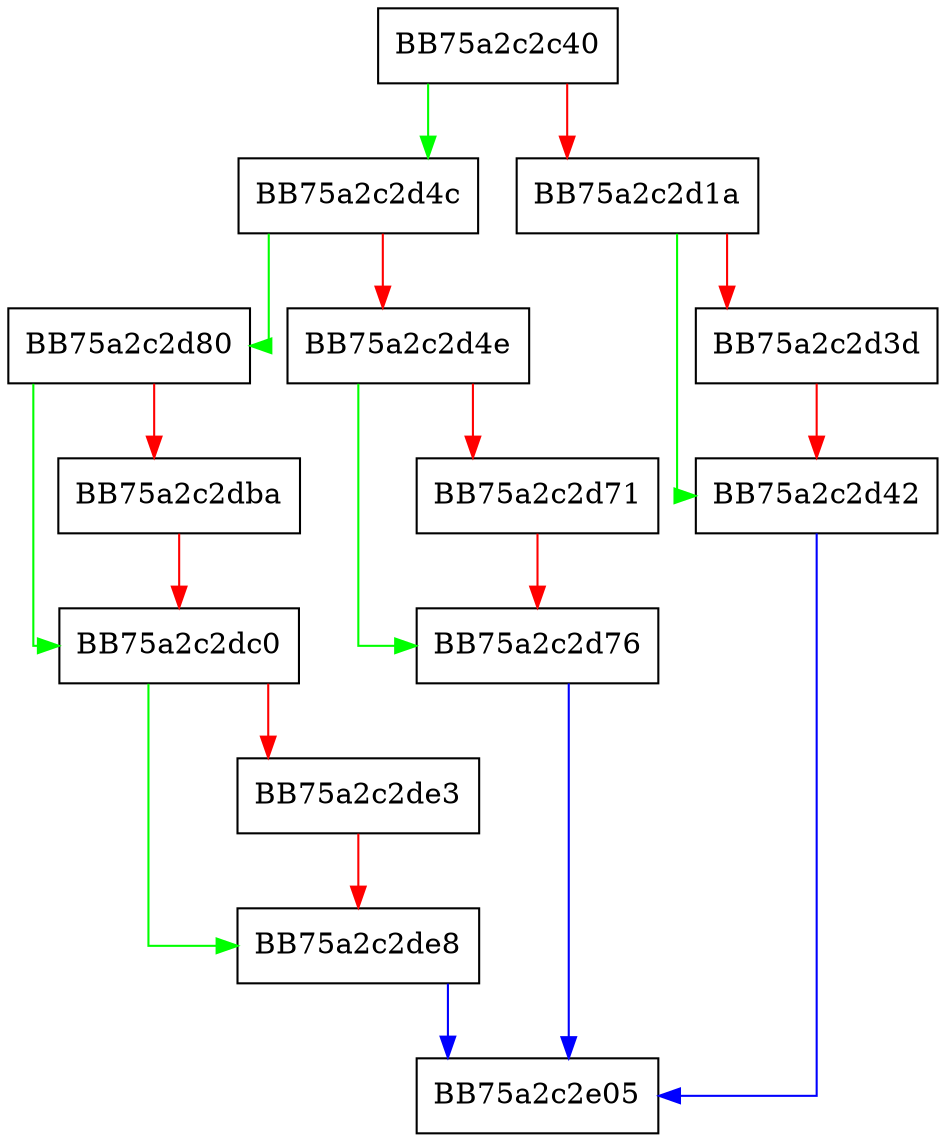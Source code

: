 digraph StripCreatorSid {
  node [shape="box"];
  graph [splines=ortho];
  BB75a2c2c40 -> BB75a2c2d4c [color="green"];
  BB75a2c2c40 -> BB75a2c2d1a [color="red"];
  BB75a2c2d1a -> BB75a2c2d42 [color="green"];
  BB75a2c2d1a -> BB75a2c2d3d [color="red"];
  BB75a2c2d3d -> BB75a2c2d42 [color="red"];
  BB75a2c2d42 -> BB75a2c2e05 [color="blue"];
  BB75a2c2d4c -> BB75a2c2d80 [color="green"];
  BB75a2c2d4c -> BB75a2c2d4e [color="red"];
  BB75a2c2d4e -> BB75a2c2d76 [color="green"];
  BB75a2c2d4e -> BB75a2c2d71 [color="red"];
  BB75a2c2d71 -> BB75a2c2d76 [color="red"];
  BB75a2c2d76 -> BB75a2c2e05 [color="blue"];
  BB75a2c2d80 -> BB75a2c2dc0 [color="green"];
  BB75a2c2d80 -> BB75a2c2dba [color="red"];
  BB75a2c2dba -> BB75a2c2dc0 [color="red"];
  BB75a2c2dc0 -> BB75a2c2de8 [color="green"];
  BB75a2c2dc0 -> BB75a2c2de3 [color="red"];
  BB75a2c2de3 -> BB75a2c2de8 [color="red"];
  BB75a2c2de8 -> BB75a2c2e05 [color="blue"];
}
